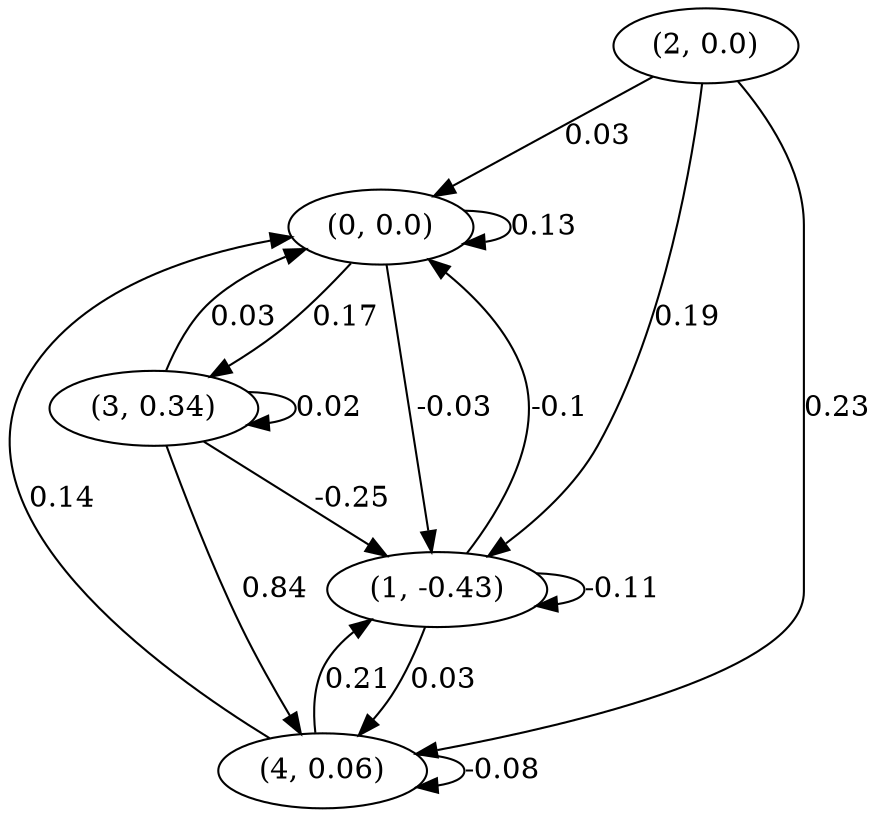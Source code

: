 digraph {
    0 [ label = "(0, 0.0)" ]
    1 [ label = "(1, -0.43)" ]
    2 [ label = "(2, 0.0)" ]
    3 [ label = "(3, 0.34)" ]
    4 [ label = "(4, 0.06)" ]
    0 -> 0 [ label = "0.13" ]
    1 -> 1 [ label = "-0.11" ]
    3 -> 3 [ label = "0.02" ]
    4 -> 4 [ label = "-0.08" ]
    1 -> 0 [ label = "-0.1" ]
    2 -> 0 [ label = "0.03" ]
    3 -> 0 [ label = "0.03" ]
    4 -> 0 [ label = "0.14" ]
    0 -> 1 [ label = "-0.03" ]
    2 -> 1 [ label = "0.19" ]
    3 -> 1 [ label = "-0.25" ]
    4 -> 1 [ label = "0.21" ]
    0 -> 3 [ label = "0.17" ]
    1 -> 4 [ label = "0.03" ]
    2 -> 4 [ label = "0.23" ]
    3 -> 4 [ label = "0.84" ]
}


